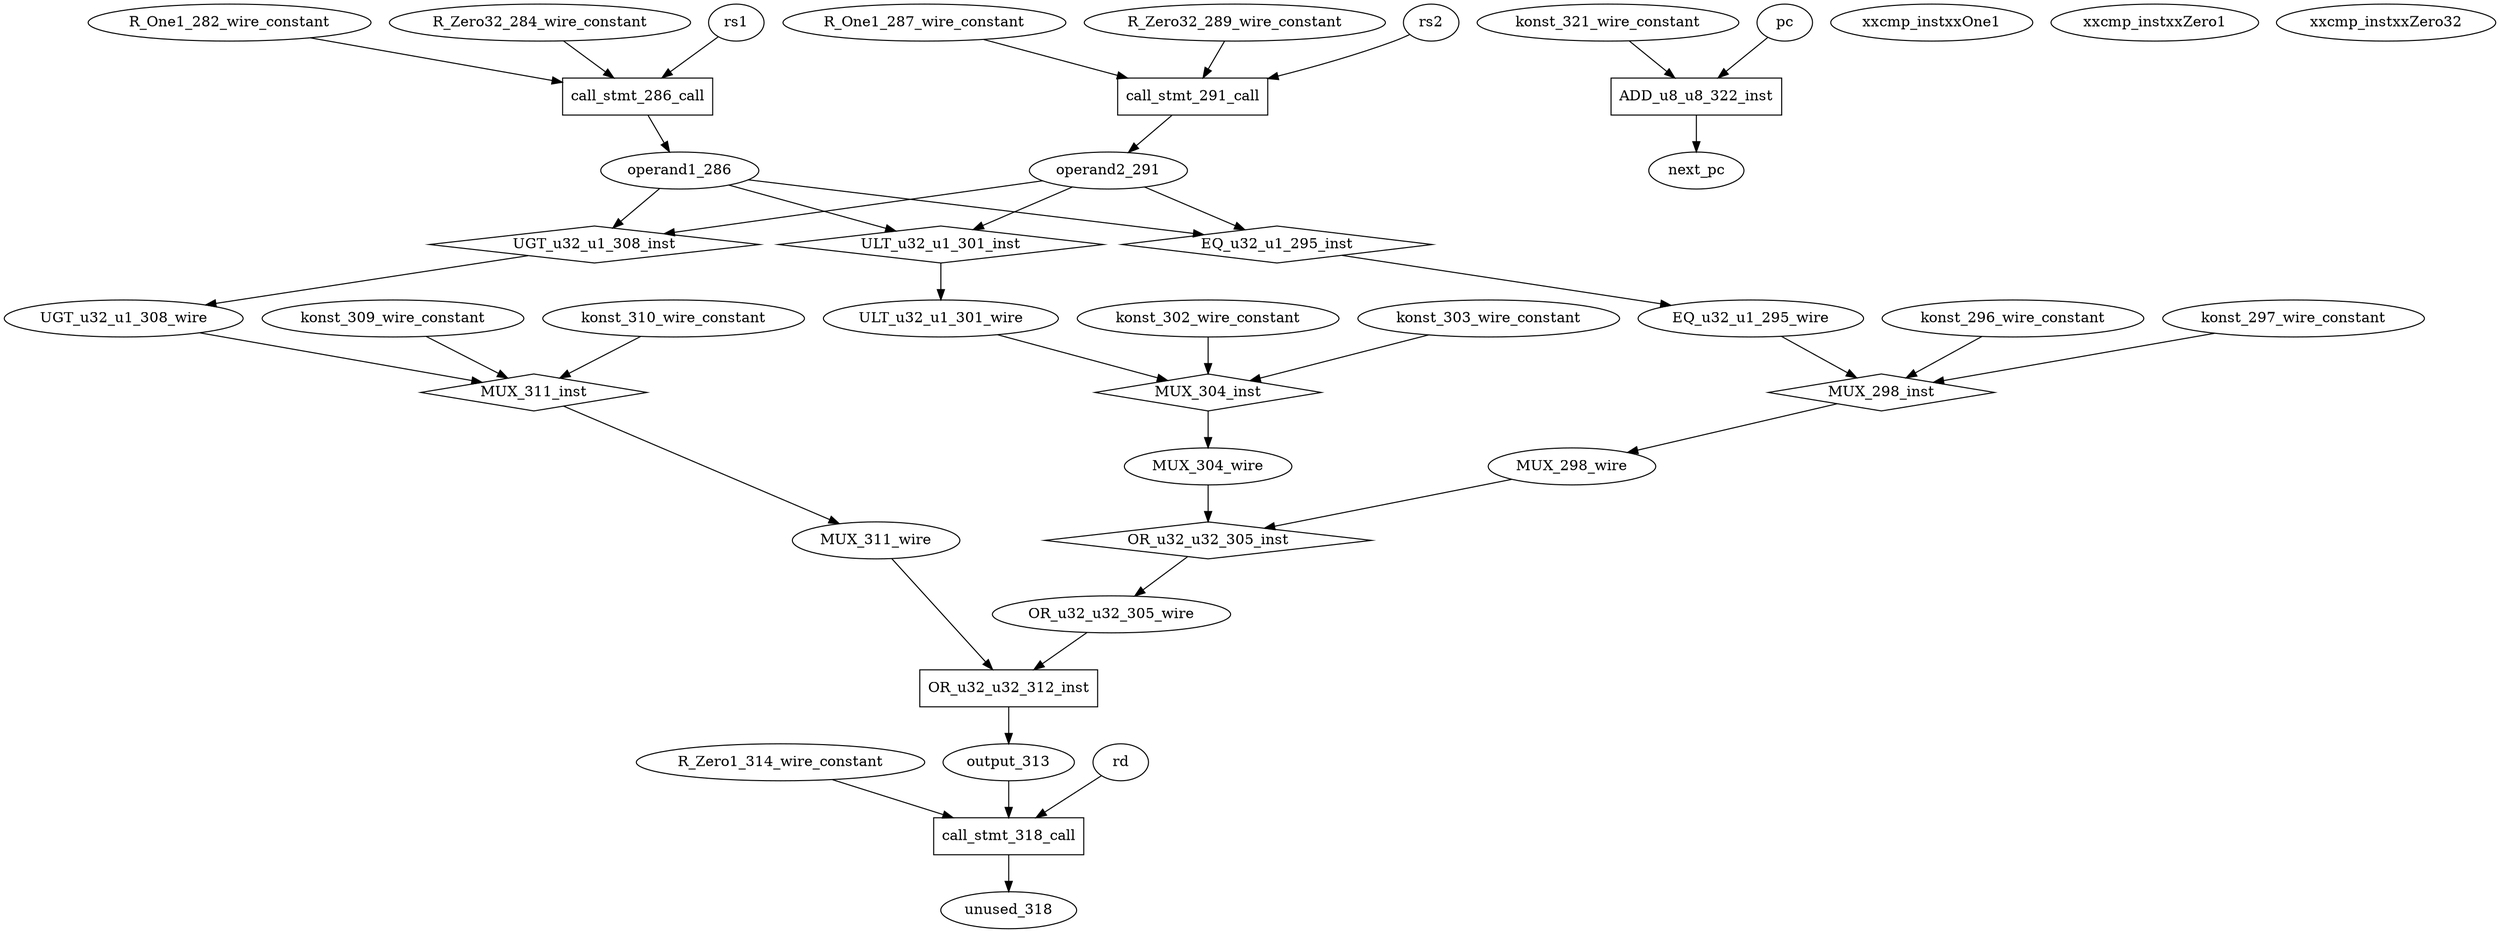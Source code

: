 digraph data_path {
  EQ_u32_u1_295_wire [shape=ellipse];
  MUX_298_wire [shape=ellipse];
  MUX_304_wire [shape=ellipse];
  MUX_311_wire [shape=ellipse];
  OR_u32_u32_305_wire [shape=ellipse];
  R_One1_282_wire_constant [shape=ellipse];
  R_One1_287_wire_constant [shape=ellipse];
  R_Zero1_314_wire_constant [shape=ellipse];
  R_Zero32_284_wire_constant [shape=ellipse];
  R_Zero32_289_wire_constant [shape=ellipse];
  UGT_u32_u1_308_wire [shape=ellipse];
  ULT_u32_u1_301_wire [shape=ellipse];
  konst_296_wire_constant [shape=ellipse];
  konst_297_wire_constant [shape=ellipse];
  konst_302_wire_constant [shape=ellipse];
  konst_303_wire_constant [shape=ellipse];
  konst_309_wire_constant [shape=ellipse];
  konst_310_wire_constant [shape=ellipse];
  konst_321_wire_constant [shape=ellipse];
  operand1_286 [shape=ellipse];
  operand2_291 [shape=ellipse];
  output_313 [shape=ellipse];
  unused_318 [shape=ellipse];
  xxcmp_instxxOne1 [shape=ellipse];
  xxcmp_instxxZero1 [shape=ellipse];
  xxcmp_instxxZero32 [shape=ellipse];
  ADD_u8_u8_322_inst [shape=rectangle];
pc  -> ADD_u8_u8_322_inst;
konst_321_wire_constant  -> ADD_u8_u8_322_inst;
ADD_u8_u8_322_inst -> next_pc;
  EQ_u32_u1_295_inst [shape=diamond];
operand1_286  -> EQ_u32_u1_295_inst;
operand2_291  -> EQ_u32_u1_295_inst;
EQ_u32_u1_295_inst -> EQ_u32_u1_295_wire;
  MUX_298_inst [shape=diamond];
EQ_u32_u1_295_wire  -> MUX_298_inst;
konst_296_wire_constant  -> MUX_298_inst;
konst_297_wire_constant  -> MUX_298_inst;
MUX_298_inst -> MUX_298_wire;
  MUX_304_inst [shape=diamond];
ULT_u32_u1_301_wire  -> MUX_304_inst;
konst_302_wire_constant  -> MUX_304_inst;
konst_303_wire_constant  -> MUX_304_inst;
MUX_304_inst -> MUX_304_wire;
  MUX_311_inst [shape=diamond];
UGT_u32_u1_308_wire  -> MUX_311_inst;
konst_309_wire_constant  -> MUX_311_inst;
konst_310_wire_constant  -> MUX_311_inst;
MUX_311_inst -> MUX_311_wire;
  OR_u32_u32_305_inst [shape=diamond];
MUX_298_wire  -> OR_u32_u32_305_inst;
MUX_304_wire  -> OR_u32_u32_305_inst;
OR_u32_u32_305_inst -> OR_u32_u32_305_wire;
  OR_u32_u32_312_inst [shape=rectangle];
OR_u32_u32_305_wire  -> OR_u32_u32_312_inst;
MUX_311_wire  -> OR_u32_u32_312_inst;
OR_u32_u32_312_inst -> output_313;
  UGT_u32_u1_308_inst [shape=diamond];
operand1_286  -> UGT_u32_u1_308_inst;
operand2_291  -> UGT_u32_u1_308_inst;
UGT_u32_u1_308_inst -> UGT_u32_u1_308_wire;
  ULT_u32_u1_301_inst [shape=diamond];
operand1_286  -> ULT_u32_u1_301_inst;
operand2_291  -> ULT_u32_u1_301_inst;
ULT_u32_u1_301_inst -> ULT_u32_u1_301_wire;
  call_stmt_286_call [shape=rectangle];
R_One1_282_wire_constant  -> call_stmt_286_call;
rs1  -> call_stmt_286_call;
R_Zero32_284_wire_constant  -> call_stmt_286_call;
call_stmt_286_call -> operand1_286;
  call_stmt_291_call [shape=rectangle];
R_One1_287_wire_constant  -> call_stmt_291_call;
rs2  -> call_stmt_291_call;
R_Zero32_289_wire_constant  -> call_stmt_291_call;
call_stmt_291_call -> operand2_291;
  call_stmt_318_call [shape=rectangle];
R_Zero1_314_wire_constant  -> call_stmt_318_call;
rd  -> call_stmt_318_call;
output_313  -> call_stmt_318_call;
call_stmt_318_call -> unused_318;
}
